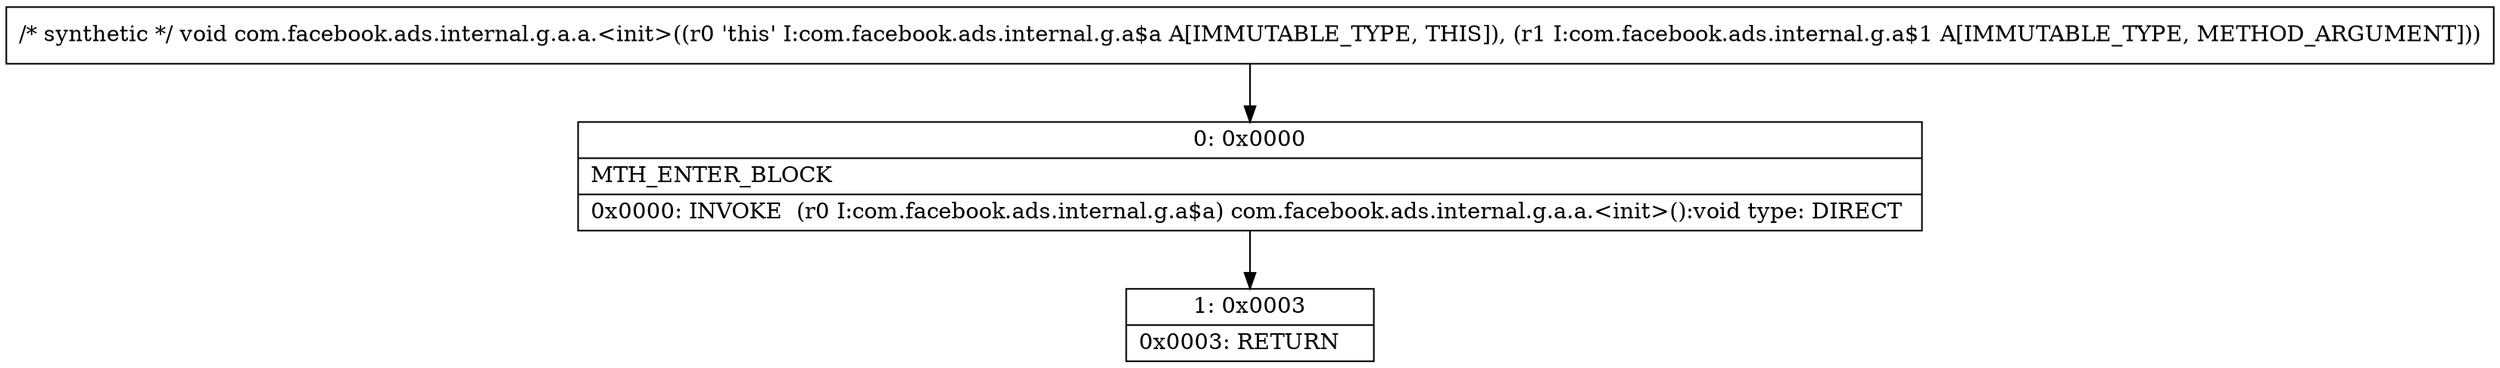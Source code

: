 digraph "CFG forcom.facebook.ads.internal.g.a.a.\<init\>(Lcom\/facebook\/ads\/internal\/g\/a$1;)V" {
Node_0 [shape=record,label="{0\:\ 0x0000|MTH_ENTER_BLOCK\l|0x0000: INVOKE  (r0 I:com.facebook.ads.internal.g.a$a) com.facebook.ads.internal.g.a.a.\<init\>():void type: DIRECT \l}"];
Node_1 [shape=record,label="{1\:\ 0x0003|0x0003: RETURN   \l}"];
MethodNode[shape=record,label="{\/* synthetic *\/ void com.facebook.ads.internal.g.a.a.\<init\>((r0 'this' I:com.facebook.ads.internal.g.a$a A[IMMUTABLE_TYPE, THIS]), (r1 I:com.facebook.ads.internal.g.a$1 A[IMMUTABLE_TYPE, METHOD_ARGUMENT])) }"];
MethodNode -> Node_0;
Node_0 -> Node_1;
}

